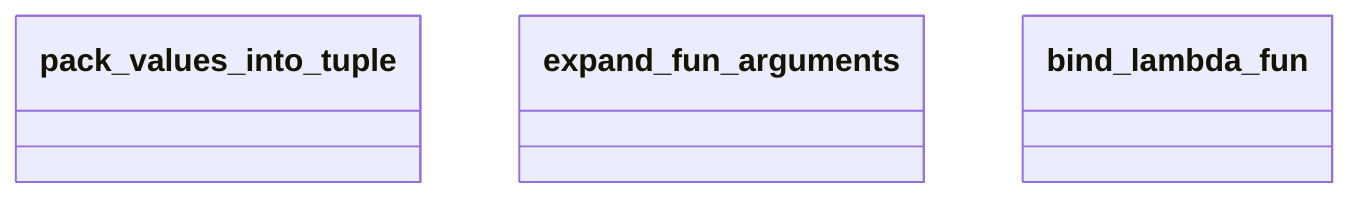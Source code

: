 classDiagram
    class pack_values_into_tuple {
    }
    class pack_values_into_tuple {
    }
    class expand_fun_arguments {
    }
    class expand_fun_arguments {
    }
    class bind_lambda_fun {
    }
    class bind_lambda_fun {
    }